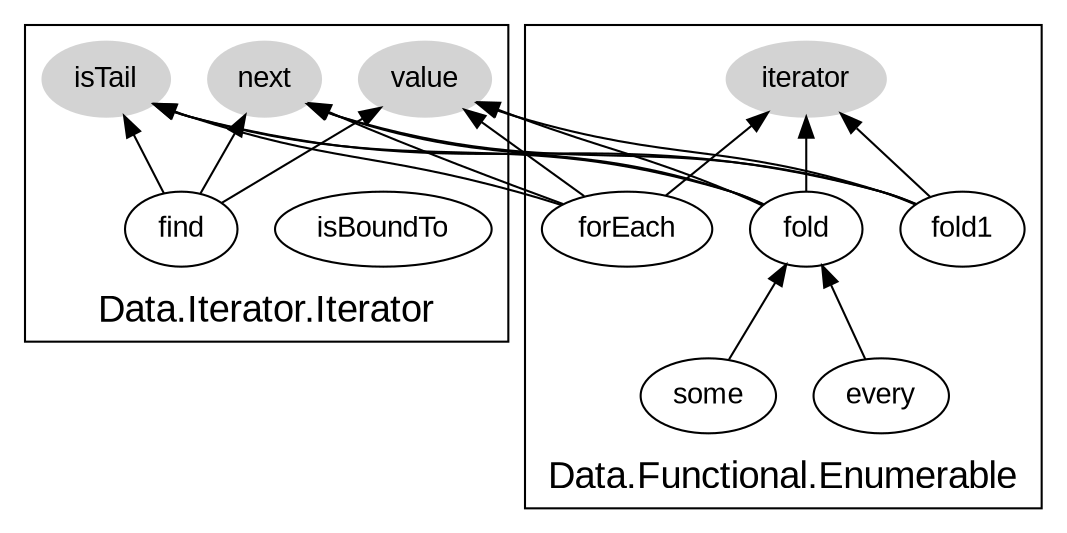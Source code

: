 digraph Enumerable {
    graph [ rankdir  = BT
            color    = black
            fontname = Arial
            fontsize = 18    ]
    node  [ fontname = Arial ]


    subgraph cluster_Iterator {
        label = "Data.Iterator.Iterator"
        
        value  [ style=filled, color=lightgray ]
        isTail [ style=filled, color=lightgray ]
        next   [ style=filled, color=lightgray ]
        
        isBoundTo
        
        find -> isTail
        find -> next
        find -> value
    }


    subgraph cluster_Enumerable {
        label = "Data.Functional.Enumerable"
    
        iterator [ style=filled, color=lightgray ]
    
        forEach -> iterator
        forEach -> isTail
        forEach -> next
        forEach -> value
        fold    -> iterator
        fold    -> isTail
        fold    -> next
        fold    -> value
        fold1   -> iterator
        fold1   -> isTail
        fold1   -> next
        fold1   -> value
        every   -> fold
        some    -> fold
    }
    
    
}
